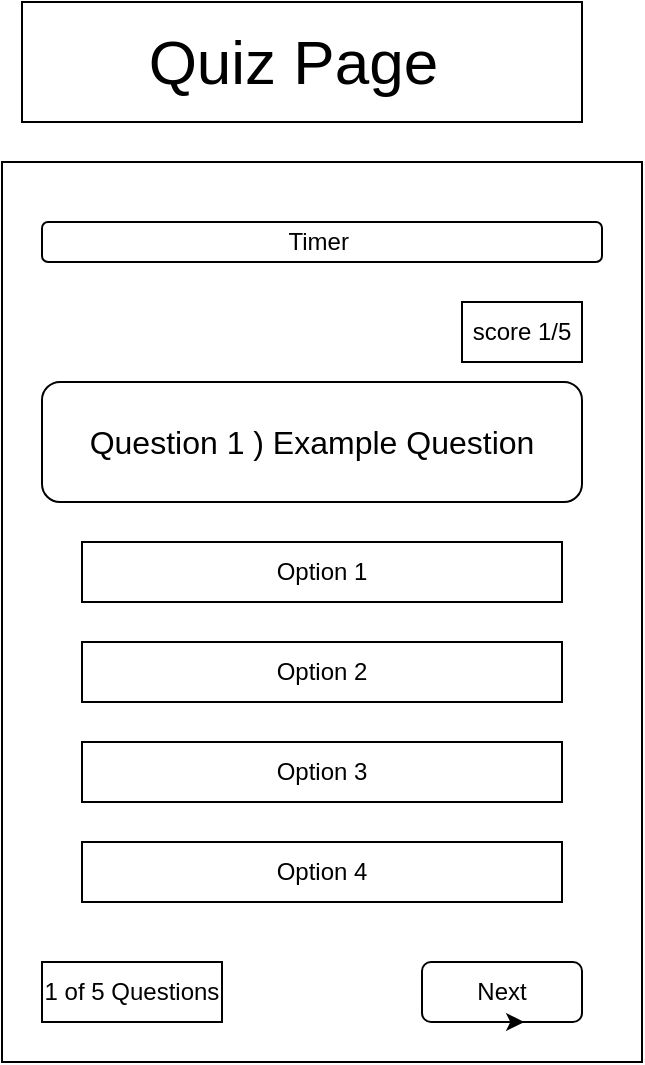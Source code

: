 <mxfile version="24.2.8" type="device">
  <diagram name="Page-1" id="SsSfe7a78HfMxdvK7VN3">
    <mxGraphModel dx="794" dy="459" grid="1" gridSize="10" guides="1" tooltips="1" connect="1" arrows="1" fold="1" page="1" pageScale="1" pageWidth="850" pageHeight="1100" math="0" shadow="0">
      <root>
        <mxCell id="0" />
        <mxCell id="1" parent="0" />
        <mxCell id="mFozWCknMY0WRz-Mo6nt-1" value="" style="rounded=0;whiteSpace=wrap;html=1;align=left;" parent="1" vertex="1">
          <mxGeometry x="220" y="150" width="320" height="450" as="geometry" />
        </mxCell>
        <mxCell id="mFozWCknMY0WRz-Mo6nt-3" value="Option 1" style="rounded=0;whiteSpace=wrap;html=1;" parent="1" vertex="1">
          <mxGeometry x="260" y="340" width="240" height="30" as="geometry" />
        </mxCell>
        <mxCell id="mFozWCknMY0WRz-Mo6nt-5" value="Option 2" style="rounded=0;whiteSpace=wrap;html=1;" parent="1" vertex="1">
          <mxGeometry x="260" y="390" width="240" height="30" as="geometry" />
        </mxCell>
        <mxCell id="mFozWCknMY0WRz-Mo6nt-6" value="Option 3" style="rounded=0;whiteSpace=wrap;html=1;" parent="1" vertex="1">
          <mxGeometry x="260" y="440" width="240" height="30" as="geometry" />
        </mxCell>
        <mxCell id="mFozWCknMY0WRz-Mo6nt-7" value="Option 4" style="rounded=0;whiteSpace=wrap;html=1;" parent="1" vertex="1">
          <mxGeometry x="260" y="490" width="240" height="30" as="geometry" />
        </mxCell>
        <mxCell id="mFozWCknMY0WRz-Mo6nt-8" value="Next" style="rounded=1;whiteSpace=wrap;html=1;" parent="1" vertex="1">
          <mxGeometry x="430" y="550" width="80" height="30" as="geometry" />
        </mxCell>
        <mxCell id="mFozWCknMY0WRz-Mo6nt-9" style="edgeStyle=orthogonalEdgeStyle;rounded=0;orthogonalLoop=1;jettySize=auto;html=1;exitX=0.5;exitY=1;exitDx=0;exitDy=0;entryX=0.639;entryY=0.989;entryDx=0;entryDy=0;entryPerimeter=0;" parent="1" source="mFozWCknMY0WRz-Mo6nt-8" target="mFozWCknMY0WRz-Mo6nt-8" edge="1">
          <mxGeometry relative="1" as="geometry" />
        </mxCell>
        <mxCell id="mFozWCknMY0WRz-Mo6nt-11" value="Question 1 ) Example Question" style="rounded=1;whiteSpace=wrap;html=1;fontSize=16;" parent="1" vertex="1">
          <mxGeometry x="240" y="260" width="270" height="60" as="geometry" />
        </mxCell>
        <mxCell id="B5stpJ_jytWu4PqcOwOs-1" value="1 of 5 Questions" style="rounded=0;whiteSpace=wrap;html=1;" vertex="1" parent="1">
          <mxGeometry x="240" y="550" width="90" height="30" as="geometry" />
        </mxCell>
        <mxCell id="B5stpJ_jytWu4PqcOwOs-4" value="score 1/5" style="rounded=0;whiteSpace=wrap;html=1;" vertex="1" parent="1">
          <mxGeometry x="450" y="220" width="60" height="30" as="geometry" />
        </mxCell>
        <mxCell id="B5stpJ_jytWu4PqcOwOs-6" value="Timer&amp;nbsp;" style="rounded=1;whiteSpace=wrap;html=1;" vertex="1" parent="1">
          <mxGeometry x="240" y="180" width="280" height="20" as="geometry" />
        </mxCell>
        <mxCell id="B5stpJ_jytWu4PqcOwOs-7" value="Quiz Page&amp;nbsp;" style="rounded=0;whiteSpace=wrap;html=1;fontSize=31;" vertex="1" parent="1">
          <mxGeometry x="230" y="70" width="280" height="60" as="geometry" />
        </mxCell>
      </root>
    </mxGraphModel>
  </diagram>
</mxfile>
